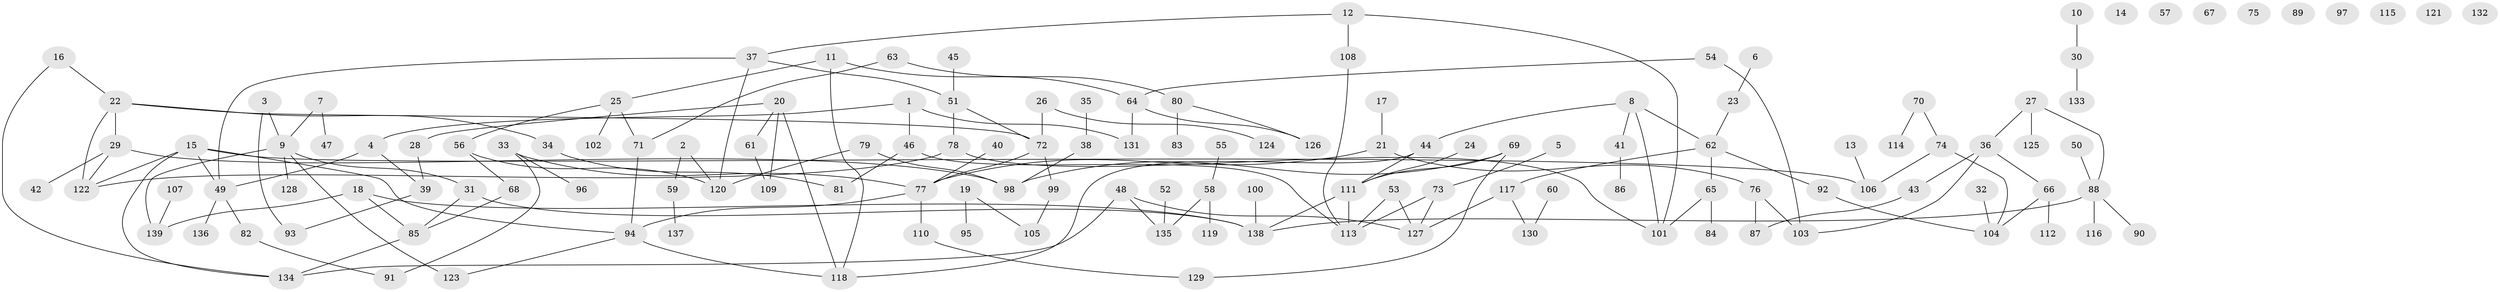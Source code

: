 // coarse degree distribution, {4: 0.14772727272727273, 6: 0.022727272727272728, 7: 0.03409090909090909, 2: 0.26136363636363635, 5: 0.10227272727272728, 3: 0.17045454545454544, 1: 0.26136363636363635}
// Generated by graph-tools (version 1.1) at 2025/48/03/04/25 22:48:05]
// undirected, 139 vertices, 163 edges
graph export_dot {
  node [color=gray90,style=filled];
  1;
  2;
  3;
  4;
  5;
  6;
  7;
  8;
  9;
  10;
  11;
  12;
  13;
  14;
  15;
  16;
  17;
  18;
  19;
  20;
  21;
  22;
  23;
  24;
  25;
  26;
  27;
  28;
  29;
  30;
  31;
  32;
  33;
  34;
  35;
  36;
  37;
  38;
  39;
  40;
  41;
  42;
  43;
  44;
  45;
  46;
  47;
  48;
  49;
  50;
  51;
  52;
  53;
  54;
  55;
  56;
  57;
  58;
  59;
  60;
  61;
  62;
  63;
  64;
  65;
  66;
  67;
  68;
  69;
  70;
  71;
  72;
  73;
  74;
  75;
  76;
  77;
  78;
  79;
  80;
  81;
  82;
  83;
  84;
  85;
  86;
  87;
  88;
  89;
  90;
  91;
  92;
  93;
  94;
  95;
  96;
  97;
  98;
  99;
  100;
  101;
  102;
  103;
  104;
  105;
  106;
  107;
  108;
  109;
  110;
  111;
  112;
  113;
  114;
  115;
  116;
  117;
  118;
  119;
  120;
  121;
  122;
  123;
  124;
  125;
  126;
  127;
  128;
  129;
  130;
  131;
  132;
  133;
  134;
  135;
  136;
  137;
  138;
  139;
  1 -- 4;
  1 -- 46;
  1 -- 131;
  2 -- 59;
  2 -- 120;
  3 -- 9;
  3 -- 93;
  4 -- 39;
  4 -- 49;
  5 -- 73;
  6 -- 23;
  7 -- 9;
  7 -- 47;
  8 -- 41;
  8 -- 44;
  8 -- 62;
  8 -- 101;
  9 -- 31;
  9 -- 123;
  9 -- 128;
  9 -- 139;
  10 -- 30;
  11 -- 25;
  11 -- 64;
  11 -- 118;
  12 -- 37;
  12 -- 101;
  12 -- 108;
  13 -- 106;
  15 -- 49;
  15 -- 94;
  15 -- 106;
  15 -- 122;
  15 -- 134;
  16 -- 22;
  16 -- 134;
  17 -- 21;
  18 -- 85;
  18 -- 138;
  18 -- 139;
  19 -- 95;
  19 -- 105;
  20 -- 28;
  20 -- 61;
  20 -- 109;
  20 -- 118;
  21 -- 76;
  21 -- 77;
  22 -- 29;
  22 -- 34;
  22 -- 72;
  22 -- 122;
  23 -- 62;
  24 -- 111;
  25 -- 56;
  25 -- 71;
  25 -- 102;
  26 -- 72;
  26 -- 124;
  27 -- 36;
  27 -- 88;
  27 -- 125;
  28 -- 39;
  29 -- 42;
  29 -- 98;
  29 -- 122;
  30 -- 133;
  31 -- 85;
  31 -- 138;
  32 -- 104;
  33 -- 77;
  33 -- 91;
  33 -- 96;
  34 -- 81;
  35 -- 38;
  36 -- 43;
  36 -- 66;
  36 -- 103;
  37 -- 49;
  37 -- 51;
  37 -- 120;
  38 -- 98;
  39 -- 93;
  40 -- 77;
  41 -- 86;
  43 -- 87;
  44 -- 111;
  44 -- 118;
  45 -- 51;
  46 -- 81;
  46 -- 113;
  48 -- 127;
  48 -- 134;
  48 -- 135;
  49 -- 82;
  49 -- 136;
  50 -- 88;
  51 -- 72;
  51 -- 78;
  52 -- 135;
  53 -- 113;
  53 -- 127;
  54 -- 64;
  54 -- 103;
  55 -- 58;
  56 -- 68;
  56 -- 120;
  58 -- 119;
  58 -- 135;
  59 -- 137;
  60 -- 130;
  61 -- 109;
  62 -- 65;
  62 -- 92;
  62 -- 117;
  63 -- 71;
  63 -- 80;
  64 -- 126;
  64 -- 131;
  65 -- 84;
  65 -- 101;
  66 -- 104;
  66 -- 112;
  68 -- 85;
  69 -- 98;
  69 -- 111;
  69 -- 129;
  70 -- 74;
  70 -- 114;
  71 -- 94;
  72 -- 77;
  72 -- 99;
  73 -- 113;
  73 -- 127;
  74 -- 104;
  74 -- 106;
  76 -- 87;
  76 -- 103;
  77 -- 94;
  77 -- 110;
  78 -- 101;
  78 -- 122;
  79 -- 98;
  79 -- 120;
  80 -- 83;
  80 -- 126;
  82 -- 91;
  85 -- 134;
  88 -- 90;
  88 -- 116;
  88 -- 138;
  92 -- 104;
  94 -- 118;
  94 -- 123;
  99 -- 105;
  100 -- 138;
  107 -- 139;
  108 -- 113;
  110 -- 129;
  111 -- 113;
  111 -- 138;
  117 -- 127;
  117 -- 130;
}
